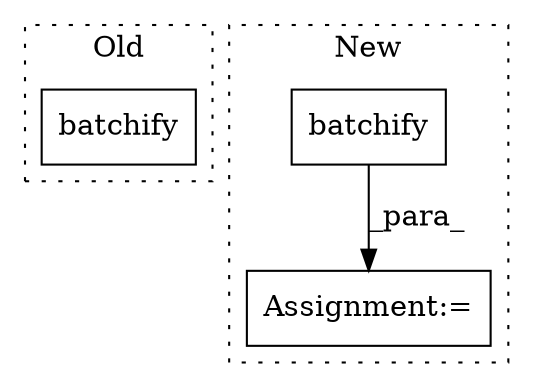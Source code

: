 digraph G {
subgraph cluster0 {
1 [label="batchify" a="32" s="14467,14564" l="18,1" shape="box"];
label = "Old";
style="dotted";
}
subgraph cluster1 {
2 [label="batchify" a="32" s="14936,14958" l="9,1" shape="box"];
3 [label="Assignment:=" a="7" s="14929" l="1" shape="box"];
label = "New";
style="dotted";
}
2 -> 3 [label="_para_"];
}